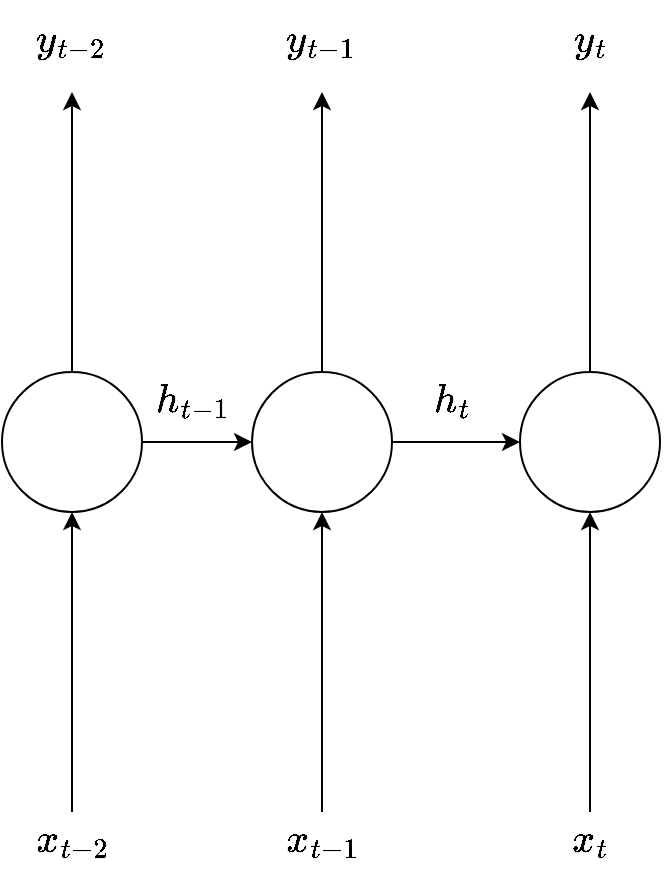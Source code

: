 <mxfile version="26.0.3">
  <diagram name="Page-1" id="7wo2gGrZ3cYF8Sk4IoL2">
    <mxGraphModel dx="1394" dy="797" grid="1" gridSize="10" guides="1" tooltips="1" connect="1" arrows="1" fold="1" page="1" pageScale="1" pageWidth="827" pageHeight="1169" math="1" shadow="0">
      <root>
        <mxCell id="0" />
        <mxCell id="1" parent="0" />
        <mxCell id="ASi-B-bjckPDK56JxL1G-33" value="" style="group" vertex="1" connectable="0" parent="1">
          <mxGeometry x="85" y="190" width="70" height="430" as="geometry" />
        </mxCell>
        <mxCell id="ASi-B-bjckPDK56JxL1G-20" value="" style="group" vertex="1" connectable="0" parent="ASi-B-bjckPDK56JxL1G-33">
          <mxGeometry y="40" width="70" height="360" as="geometry" />
        </mxCell>
        <mxCell id="ASi-B-bjckPDK56JxL1G-12" style="edgeStyle=orthogonalEdgeStyle;rounded=0;orthogonalLoop=1;jettySize=auto;html=1;" edge="1" parent="ASi-B-bjckPDK56JxL1G-20" source="ASi-B-bjckPDK56JxL1G-11">
          <mxGeometry relative="1" as="geometry">
            <mxPoint x="35" as="targetPoint" />
          </mxGeometry>
        </mxCell>
        <mxCell id="ASi-B-bjckPDK56JxL1G-11" value="" style="ellipse;whiteSpace=wrap;html=1;aspect=fixed;" vertex="1" parent="ASi-B-bjckPDK56JxL1G-20">
          <mxGeometry y="140" width="70" height="70" as="geometry" />
        </mxCell>
        <mxCell id="ASi-B-bjckPDK56JxL1G-13" value="" style="endArrow=classic;html=1;rounded=0;entryX=0.5;entryY=1;entryDx=0;entryDy=0;" edge="1" parent="ASi-B-bjckPDK56JxL1G-20" target="ASi-B-bjckPDK56JxL1G-11">
          <mxGeometry width="50" height="50" relative="1" as="geometry">
            <mxPoint x="35" y="360" as="sourcePoint" />
            <mxPoint x="40" y="220" as="targetPoint" />
          </mxGeometry>
        </mxCell>
        <mxCell id="ASi-B-bjckPDK56JxL1G-31" value="$$y_{t-2}$$" style="text;html=1;align=center;verticalAlign=middle;whiteSpace=wrap;rounded=0;fontSize=17;" vertex="1" parent="ASi-B-bjckPDK56JxL1G-33">
          <mxGeometry x="5" width="60" height="30" as="geometry" />
        </mxCell>
        <mxCell id="ASi-B-bjckPDK56JxL1G-32" value="$$x_{t-2}$$" style="text;html=1;align=center;verticalAlign=middle;whiteSpace=wrap;rounded=0;fontSize=17;" vertex="1" parent="ASi-B-bjckPDK56JxL1G-33">
          <mxGeometry x="5" y="400" width="60" height="30" as="geometry" />
        </mxCell>
        <mxCell id="ASi-B-bjckPDK56JxL1G-34" value="" style="group" vertex="1" connectable="0" parent="1">
          <mxGeometry x="210" y="190" width="70" height="430" as="geometry" />
        </mxCell>
        <mxCell id="ASi-B-bjckPDK56JxL1G-35" value="" style="group" vertex="1" connectable="0" parent="ASi-B-bjckPDK56JxL1G-34">
          <mxGeometry y="40" width="70" height="360" as="geometry" />
        </mxCell>
        <mxCell id="ASi-B-bjckPDK56JxL1G-36" style="edgeStyle=orthogonalEdgeStyle;rounded=0;orthogonalLoop=1;jettySize=auto;html=1;" edge="1" parent="ASi-B-bjckPDK56JxL1G-35" source="ASi-B-bjckPDK56JxL1G-37">
          <mxGeometry relative="1" as="geometry">
            <mxPoint x="35" as="targetPoint" />
          </mxGeometry>
        </mxCell>
        <mxCell id="ASi-B-bjckPDK56JxL1G-37" value="" style="ellipse;whiteSpace=wrap;html=1;aspect=fixed;" vertex="1" parent="ASi-B-bjckPDK56JxL1G-35">
          <mxGeometry y="140" width="70" height="70" as="geometry" />
        </mxCell>
        <mxCell id="ASi-B-bjckPDK56JxL1G-38" value="" style="endArrow=classic;html=1;rounded=0;entryX=0.5;entryY=1;entryDx=0;entryDy=0;" edge="1" parent="ASi-B-bjckPDK56JxL1G-35" target="ASi-B-bjckPDK56JxL1G-37">
          <mxGeometry width="50" height="50" relative="1" as="geometry">
            <mxPoint x="35" y="360" as="sourcePoint" />
            <mxPoint x="40" y="220" as="targetPoint" />
          </mxGeometry>
        </mxCell>
        <mxCell id="ASi-B-bjckPDK56JxL1G-39" value="$$y_{t-1}$$" style="text;html=1;align=center;verticalAlign=middle;whiteSpace=wrap;rounded=0;fontSize=17;" vertex="1" parent="ASi-B-bjckPDK56JxL1G-34">
          <mxGeometry x="5" width="60" height="30" as="geometry" />
        </mxCell>
        <mxCell id="ASi-B-bjckPDK56JxL1G-40" value="$$x_{t-1}$$" style="text;html=1;align=center;verticalAlign=middle;whiteSpace=wrap;rounded=0;fontSize=17;" vertex="1" parent="ASi-B-bjckPDK56JxL1G-34">
          <mxGeometry x="5" y="400" width="60" height="30" as="geometry" />
        </mxCell>
        <mxCell id="ASi-B-bjckPDK56JxL1G-41" value="" style="group" vertex="1" connectable="0" parent="1">
          <mxGeometry x="344" y="190" width="70" height="430" as="geometry" />
        </mxCell>
        <mxCell id="ASi-B-bjckPDK56JxL1G-42" value="" style="group" vertex="1" connectable="0" parent="ASi-B-bjckPDK56JxL1G-41">
          <mxGeometry y="40" width="70" height="360" as="geometry" />
        </mxCell>
        <mxCell id="ASi-B-bjckPDK56JxL1G-43" style="edgeStyle=orthogonalEdgeStyle;rounded=0;orthogonalLoop=1;jettySize=auto;html=1;" edge="1" parent="ASi-B-bjckPDK56JxL1G-42" source="ASi-B-bjckPDK56JxL1G-44">
          <mxGeometry relative="1" as="geometry">
            <mxPoint x="35" as="targetPoint" />
          </mxGeometry>
        </mxCell>
        <mxCell id="ASi-B-bjckPDK56JxL1G-44" value="" style="ellipse;whiteSpace=wrap;html=1;aspect=fixed;" vertex="1" parent="ASi-B-bjckPDK56JxL1G-42">
          <mxGeometry y="140" width="70" height="70" as="geometry" />
        </mxCell>
        <mxCell id="ASi-B-bjckPDK56JxL1G-45" value="" style="endArrow=classic;html=1;rounded=0;entryX=0.5;entryY=1;entryDx=0;entryDy=0;" edge="1" parent="ASi-B-bjckPDK56JxL1G-42" target="ASi-B-bjckPDK56JxL1G-44">
          <mxGeometry width="50" height="50" relative="1" as="geometry">
            <mxPoint x="35" y="360" as="sourcePoint" />
            <mxPoint x="40" y="220" as="targetPoint" />
          </mxGeometry>
        </mxCell>
        <mxCell id="ASi-B-bjckPDK56JxL1G-46" value="$$y_{t}$$" style="text;html=1;align=center;verticalAlign=middle;whiteSpace=wrap;rounded=0;fontSize=17;" vertex="1" parent="ASi-B-bjckPDK56JxL1G-41">
          <mxGeometry x="5" width="60" height="30" as="geometry" />
        </mxCell>
        <mxCell id="ASi-B-bjckPDK56JxL1G-47" value="$$x_{t}$$" style="text;html=1;align=center;verticalAlign=middle;whiteSpace=wrap;rounded=0;fontSize=17;" vertex="1" parent="ASi-B-bjckPDK56JxL1G-41">
          <mxGeometry x="5" y="400" width="60" height="30" as="geometry" />
        </mxCell>
        <mxCell id="ASi-B-bjckPDK56JxL1G-49" style="edgeStyle=orthogonalEdgeStyle;rounded=0;orthogonalLoop=1;jettySize=auto;html=1;exitX=1;exitY=0.5;exitDx=0;exitDy=0;entryX=0;entryY=0.5;entryDx=0;entryDy=0;" edge="1" parent="1" source="ASi-B-bjckPDK56JxL1G-11" target="ASi-B-bjckPDK56JxL1G-37">
          <mxGeometry relative="1" as="geometry" />
        </mxCell>
        <mxCell id="ASi-B-bjckPDK56JxL1G-50" style="edgeStyle=orthogonalEdgeStyle;rounded=0;orthogonalLoop=1;jettySize=auto;html=1;exitX=1;exitY=0.5;exitDx=0;exitDy=0;entryX=0;entryY=0.5;entryDx=0;entryDy=0;" edge="1" parent="1" source="ASi-B-bjckPDK56JxL1G-37" target="ASi-B-bjckPDK56JxL1G-44">
          <mxGeometry relative="1" as="geometry">
            <mxPoint x="350" y="405.167" as="targetPoint" />
          </mxGeometry>
        </mxCell>
        <mxCell id="ASi-B-bjckPDK56JxL1G-52" value="$$h_{t-1}$$" style="text;html=1;align=center;verticalAlign=middle;whiteSpace=wrap;rounded=0;fontSize=17;" vertex="1" parent="1">
          <mxGeometry x="150" y="370" width="60" height="30" as="geometry" />
        </mxCell>
        <mxCell id="ASi-B-bjckPDK56JxL1G-53" value="$$h_{t}$$" style="text;html=1;align=center;verticalAlign=middle;whiteSpace=wrap;rounded=0;fontSize=17;" vertex="1" parent="1">
          <mxGeometry x="280" y="370" width="60" height="30" as="geometry" />
        </mxCell>
      </root>
    </mxGraphModel>
  </diagram>
</mxfile>
